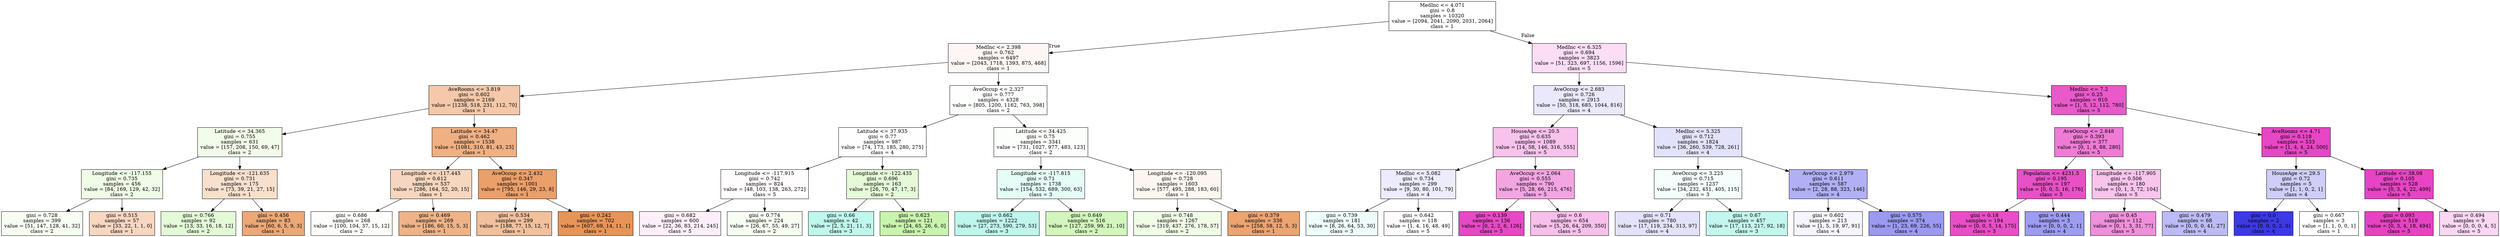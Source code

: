 digraph Tree {
node [shape=box, style="filled", color="black"] ;
0 [label="MedInc <= 4.071\ngini = 0.8\nsamples = 10320\nvalue = [2094, 2041, 2090, 2031, 2064]\nclass = 1", fillcolor="#ffffff"] ;
1 [label="MedInc <= 2.398\ngini = 0.762\nsamples = 6497\nvalue = [2043, 1718, 1393, 875, 468]\nclass = 1", fillcolor="#fdf6f2"] ;
0 -> 1 [labeldistance=2.5, labelangle=45, headlabel="True"] ;
2 [label="AveRooms <= 3.819\ngini = 0.602\nsamples = 2169\nvalue = [1238, 518, 231, 112, 70]\nclass = 1", fillcolor="#f4c8a9"] ;
1 -> 2 ;
3 [label="Latitude <= 34.365\ngini = 0.755\nsamples = 631\nvalue = [157, 208, 150, 69, 47]\nclass = 2", fillcolor="#f1fcea"] ;
2 -> 3 ;
4 [label="Longitude <= -117.155\ngini = 0.735\nsamples = 456\nvalue = [84, 169, 129, 42, 32]\nclass = 2", fillcolor="#effce7"] ;
3 -> 4 ;
5 [label="gini = 0.728\nsamples = 399\nvalue = [51, 147, 128, 41, 32]\nclass = 2", fillcolor="#f6fdf1"] ;
4 -> 5 ;
6 [label="gini = 0.515\nsamples = 57\nvalue = [33, 22, 1, 1, 0]\nclass = 1", fillcolor="#f7d7c1"] ;
4 -> 6 ;
7 [label="Longitude <= -121.635\ngini = 0.731\nsamples = 175\nvalue = [73, 39, 21, 27, 15]\nclass = 1", fillcolor="#f8e0ce"] ;
3 -> 7 ;
8 [label="gini = 0.766\nsamples = 92\nvalue = [13, 33, 16, 18, 12]\nclass = 2", fillcolor="#e4fad7"] ;
7 -> 8 ;
9 [label="gini = 0.456\nsamples = 83\nvalue = [60, 6, 5, 9, 3]\nclass = 1", fillcolor="#eda877"] ;
7 -> 9 ;
10 [label="Latitude <= 34.47\ngini = 0.462\nsamples = 1538\nvalue = [1081, 310, 81, 43, 23]\nclass = 1", fillcolor="#efb083"] ;
2 -> 10 ;
11 [label="Longitude <= -117.445\ngini = 0.612\nsamples = 537\nvalue = [286, 164, 52, 20, 15]\nclass = 1", fillcolor="#f6d6be"] ;
10 -> 11 ;
12 [label="gini = 0.686\nsamples = 268\nvalue = [100, 104, 37, 15, 12]\nclass = 2", fillcolor="#fcfefa"] ;
11 -> 12 ;
13 [label="gini = 0.469\nsamples = 269\nvalue = [186, 60, 15, 5, 3]\nclass = 1", fillcolor="#efb388"] ;
11 -> 13 ;
14 [label="AveOccup <= 2.432\ngini = 0.347\nsamples = 1001\nvalue = [795, 146, 29, 23, 8]\nclass = 1", fillcolor="#eb9f69"] ;
10 -> 14 ;
15 [label="gini = 0.534\nsamples = 299\nvalue = [188, 77, 15, 12, 7]\nclass = 1", fillcolor="#f2c09c"] ;
14 -> 15 ;
16 [label="gini = 0.242\nsamples = 702\nvalue = [607, 69, 14, 11, 1]\nclass = 1", fillcolor="#e99457"] ;
14 -> 16 ;
17 [label="AveOccup <= 2.327\ngini = 0.777\nsamples = 4328\nvalue = [805, 1200, 1162, 763, 398]\nclass = 2", fillcolor="#fdfffd"] ;
1 -> 17 ;
18 [label="Latitude <= 37.935\ngini = 0.77\nsamples = 987\nvalue = [74, 173, 185, 280, 275]\nclass = 4", fillcolor="#fefeff"] ;
17 -> 18 ;
19 [label="Longitude <= -117.915\ngini = 0.742\nsamples = 824\nvalue = [48, 103, 138, 263, 272]\nclass = 5", fillcolor="#fffcfe"] ;
18 -> 19 ;
20 [label="gini = 0.682\nsamples = 600\nvalue = [22, 36, 83, 214, 245]\nclass = 5", fillcolor="#fdeffa"] ;
19 -> 20 ;
21 [label="gini = 0.774\nsamples = 224\nvalue = [26, 67, 55, 49, 27]\nclass = 2", fillcolor="#f6fdf1"] ;
19 -> 21 ;
22 [label="Longitude <= -122.435\ngini = 0.696\nsamples = 163\nvalue = [26, 70, 47, 17, 3]\nclass = 2", fillcolor="#e5fad8"] ;
18 -> 22 ;
23 [label="gini = 0.66\nsamples = 42\nvalue = [2, 5, 21, 11, 3]\nclass = 3", fillcolor="#bff7ec"] ;
22 -> 23 ;
24 [label="gini = 0.623\nsamples = 121\nvalue = [24, 65, 26, 6, 0]\nclass = 2", fillcolor="#c9f4ae"] ;
22 -> 24 ;
25 [label="Latitude <= 34.425\ngini = 0.75\nsamples = 3341\nvalue = [731, 1027, 977, 483, 123]\nclass = 2", fillcolor="#fcfefb"] ;
17 -> 25 ;
26 [label="Longitude <= -117.815\ngini = 0.71\nsamples = 1738\nvalue = [154, 532, 689, 300, 63]\nclass = 3", fillcolor="#e5fcf7"] ;
25 -> 26 ;
27 [label="gini = 0.662\nsamples = 1222\nvalue = [27, 273, 590, 279, 53]\nclass = 3", fillcolor="#bef6ec"] ;
26 -> 27 ;
28 [label="gini = 0.649\nsamples = 516\nvalue = [127, 259, 99, 21, 10]\nclass = 2", fillcolor="#d2f6bc"] ;
26 -> 28 ;
29 [label="Longitude <= -120.095\ngini = 0.728\nsamples = 1603\nvalue = [577, 495, 288, 183, 60]\nclass = 1", fillcolor="#fdf6f0"] ;
25 -> 29 ;
30 [label="gini = 0.748\nsamples = 1267\nvalue = [319, 437, 276, 178, 57]\nclass = 2", fillcolor="#effce6"] ;
29 -> 30 ;
31 [label="gini = 0.379\nsamples = 336\nvalue = [258, 58, 12, 5, 3]\nclass = 1", fillcolor="#eca471"] ;
29 -> 31 ;
32 [label="MedInc <= 6.325\ngini = 0.694\nsamples = 3823\nvalue = [51, 323, 697, 1156, 1596]\nclass = 5", fillcolor="#fbdef5"] ;
0 -> 32 [labeldistance=2.5, labelangle=-45, headlabel="False"] ;
33 [label="AveOccup <= 2.683\ngini = 0.726\nsamples = 2913\nvalue = [50, 318, 685, 1044, 816]\nclass = 4", fillcolor="#eae9fc"] ;
32 -> 33 ;
34 [label="HouseAge <= 20.5\ngini = 0.635\nsamples = 1089\nvalue = [14, 58, 146, 316, 555]\nclass = 5", fillcolor="#f7c2ec"] ;
33 -> 34 ;
35 [label="MedInc <= 5.082\ngini = 0.734\nsamples = 299\nvalue = [9, 30, 80, 101, 79]\nclass = 4", fillcolor="#ececfd"] ;
34 -> 35 ;
36 [label="gini = 0.739\nsamples = 181\nvalue = [8, 26, 64, 53, 30]\nclass = 3", fillcolor="#eefdfa"] ;
35 -> 36 ;
37 [label="gini = 0.642\nsamples = 118\nvalue = [1, 4, 16, 48, 49]\nclass = 5", fillcolor="#fffcfe"] ;
35 -> 37 ;
38 [label="AveOccup <= 2.064\ngini = 0.555\nsamples = 790\nvalue = [5, 28, 66, 215, 476]\nclass = 5", fillcolor="#f3a5e2"] ;
34 -> 38 ;
39 [label="gini = 0.139\nsamples = 136\nvalue = [0, 2, 2, 6, 126]\nclass = 5", fillcolor="#e748c5"] ;
38 -> 39 ;
40 [label="gini = 0.6\nsamples = 654\nvalue = [5, 26, 64, 209, 350]\nclass = 5", fillcolor="#f7c0eb"] ;
38 -> 40 ;
41 [label="MedInc <= 5.325\ngini = 0.712\nsamples = 1824\nvalue = [36, 260, 539, 728, 261]\nclass = 4", fillcolor="#e2e2fb"] ;
33 -> 41 ;
42 [label="AveOccup <= 3.225\ngini = 0.715\nsamples = 1237\nvalue = [34, 232, 451, 405, 115]\nclass = 3", fillcolor="#f4fefc"] ;
41 -> 42 ;
43 [label="gini = 0.71\nsamples = 780\nvalue = [17, 119, 234, 313, 97]\nclass = 4", fillcolor="#e3e2fb"] ;
42 -> 43 ;
44 [label="gini = 0.67\nsamples = 457\nvalue = [17, 113, 217, 92, 18]\nclass = 3", fillcolor="#c3f7ed"] ;
42 -> 44 ;
45 [label="AveOccup <= 2.979\ngini = 0.611\nsamples = 587\nvalue = [2, 28, 88, 323, 146]\nclass = 4", fillcolor="#b1b0f5"] ;
41 -> 45 ;
46 [label="gini = 0.602\nsamples = 213\nvalue = [1, 5, 19, 97, 91]\nclass = 4", fillcolor="#f5f5fe"] ;
45 -> 46 ;
47 [label="gini = 0.575\nsamples = 374\nvalue = [1, 23, 69, 226, 55]\nclass = 4", fillcolor="#9b99f2"] ;
45 -> 47 ;
48 [label="MedInc <= 7.2\ngini = 0.25\nsamples = 910\nvalue = [1, 5, 12, 112, 780]\nclass = 5", fillcolor="#e959ca"] ;
32 -> 48 ;
49 [label="AveOccup <= 2.848\ngini = 0.393\nsamples = 377\nvalue = [0, 1, 8, 88, 280]\nclass = 5", fillcolor="#ee7bd5"] ;
48 -> 49 ;
50 [label="Population <= 4231.5\ngini = 0.195\nsamples = 197\nvalue = [0, 0, 5, 16, 176]\nclass = 5", fillcolor="#e850c7"] ;
49 -> 50 ;
51 [label="gini = 0.18\nsamples = 194\nvalue = [0, 0, 5, 14, 175]\nclass = 5", fillcolor="#e84ec7"] ;
50 -> 51 ;
52 [label="gini = 0.444\nsamples = 3\nvalue = [0, 0, 0, 2, 1]\nclass = 4", fillcolor="#9e9cf2"] ;
50 -> 52 ;
53 [label="Longitude <= -117.905\ngini = 0.506\nsamples = 180\nvalue = [0, 1, 3, 72, 104]\nclass = 5", fillcolor="#f7c4ec"] ;
49 -> 53 ;
54 [label="gini = 0.45\nsamples = 112\nvalue = [0, 1, 3, 31, 77]\nclass = 5", fillcolor="#f08fdb"] ;
53 -> 54 ;
55 [label="gini = 0.479\nsamples = 68\nvalue = [0, 0, 0, 41, 27]\nclass = 4", fillcolor="#bcbbf6"] ;
53 -> 55 ;
56 [label="AveRooms <= 4.71\ngini = 0.118\nsamples = 533\nvalue = [1, 4, 4, 24, 500]\nclass = 5", fillcolor="#e746c4"] ;
48 -> 56 ;
57 [label="HouseAge <= 29.5\ngini = 0.72\nsamples = 5\nvalue = [1, 1, 0, 2, 1]\nclass = 4", fillcolor="#cecef8"] ;
56 -> 57 ;
58 [label="gini = 0.0\nsamples = 2\nvalue = [0, 0, 0, 2, 0]\nclass = 4", fillcolor="#3c39e5"] ;
57 -> 58 ;
59 [label="gini = 0.667\nsamples = 3\nvalue = [1, 1, 0, 0, 1]\nclass = 1", fillcolor="#ffffff"] ;
57 -> 59 ;
60 [label="Latitude <= 38.08\ngini = 0.105\nsamples = 528\nvalue = [0, 3, 4, 22, 499]\nclass = 5", fillcolor="#e644c4"] ;
56 -> 60 ;
61 [label="gini = 0.093\nsamples = 519\nvalue = [0, 3, 4, 18, 494]\nclass = 5", fillcolor="#e643c3"] ;
60 -> 61 ;
62 [label="gini = 0.494\nsamples = 9\nvalue = [0, 0, 0, 4, 5]\nclass = 5", fillcolor="#fad7f2"] ;
60 -> 62 ;
}